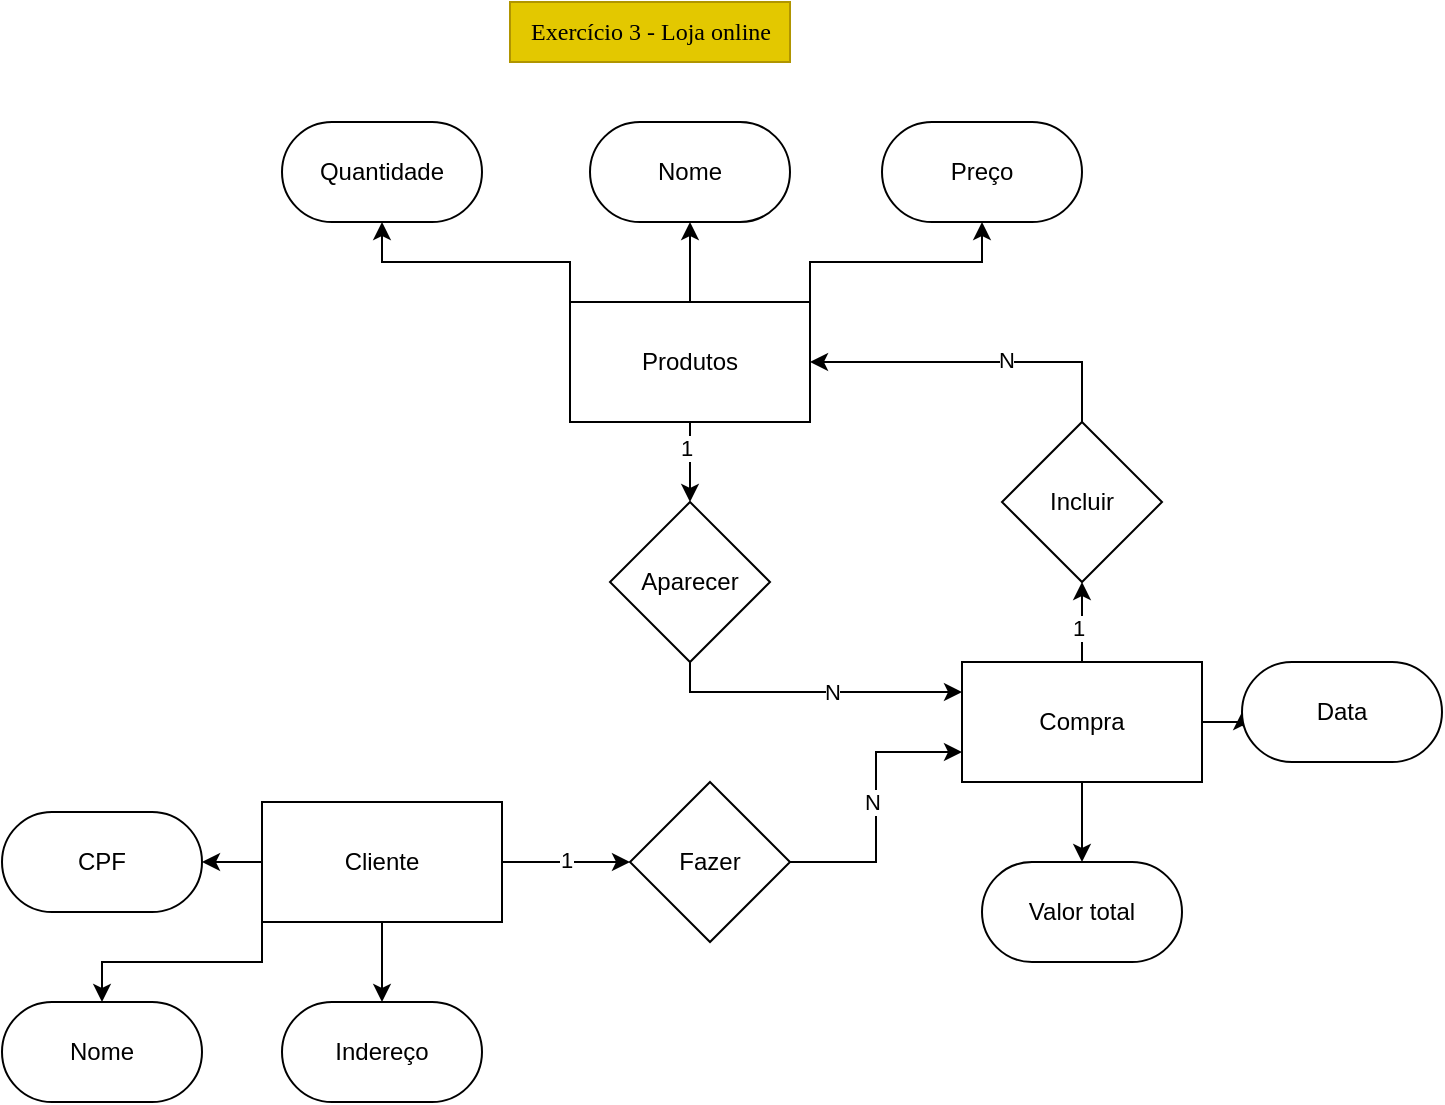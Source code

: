 <mxfile version="28.2.3">
  <diagram name="Página-1" id="xxQU4-nbl_ospjVOprH_">
    <mxGraphModel grid="1" page="1" gridSize="10" guides="1" tooltips="1" connect="1" arrows="1" fold="1" pageScale="1" pageWidth="827" pageHeight="1169" math="0" shadow="0">
      <root>
        <mxCell id="0" />
        <mxCell id="1" parent="0" />
        <mxCell id="dRgMbz7djvlBiyrLqUlQ-2" value="Exercício 3 - Loja online" style="text;html=1;align=center;verticalAlign=middle;resizable=0;points=[];autosize=1;strokeColor=#B09500;fillColor=#e3c800;fontColor=#000000;fontFamily=Times New Roman;" vertex="1" parent="1">
          <mxGeometry x="344" y="40" width="140" height="30" as="geometry" />
        </mxCell>
        <mxCell id="dRgMbz7djvlBiyrLqUlQ-19" value="" style="edgeStyle=orthogonalEdgeStyle;rounded=0;orthogonalLoop=1;jettySize=auto;html=1;" edge="1" parent="1" source="dRgMbz7djvlBiyrLqUlQ-5" target="dRgMbz7djvlBiyrLqUlQ-11">
          <mxGeometry relative="1" as="geometry" />
        </mxCell>
        <mxCell id="dRgMbz7djvlBiyrLqUlQ-20" value="" style="edgeStyle=orthogonalEdgeStyle;rounded=0;orthogonalLoop=1;jettySize=auto;html=1;" edge="1" parent="1" source="dRgMbz7djvlBiyrLqUlQ-5" target="dRgMbz7djvlBiyrLqUlQ-12">
          <mxGeometry relative="1" as="geometry" />
        </mxCell>
        <mxCell id="dRgMbz7djvlBiyrLqUlQ-24" style="edgeStyle=orthogonalEdgeStyle;rounded=0;orthogonalLoop=1;jettySize=auto;html=1;exitX=0;exitY=1;exitDx=0;exitDy=0;entryX=0.5;entryY=0;entryDx=0;entryDy=0;" edge="1" parent="1" source="dRgMbz7djvlBiyrLqUlQ-5" target="dRgMbz7djvlBiyrLqUlQ-13">
          <mxGeometry relative="1" as="geometry" />
        </mxCell>
        <mxCell id="dRgMbz7djvlBiyrLqUlQ-34" value="" style="edgeStyle=orthogonalEdgeStyle;rounded=0;orthogonalLoop=1;jettySize=auto;html=1;" edge="1" parent="1" source="dRgMbz7djvlBiyrLqUlQ-5" target="dRgMbz7djvlBiyrLqUlQ-27">
          <mxGeometry relative="1" as="geometry" />
        </mxCell>
        <mxCell id="dRgMbz7djvlBiyrLqUlQ-36" value="1" style="edgeLabel;html=1;align=center;verticalAlign=middle;resizable=0;points=[];" connectable="0" vertex="1" parent="dRgMbz7djvlBiyrLqUlQ-34">
          <mxGeometry x="-0.019" y="-2" relative="1" as="geometry">
            <mxPoint y="-3" as="offset" />
          </mxGeometry>
        </mxCell>
        <mxCell id="dRgMbz7djvlBiyrLqUlQ-5" value="Cliente" style="whiteSpace=wrap;html=1;" vertex="1" parent="1">
          <mxGeometry x="220" y="440" width="120" height="60" as="geometry" />
        </mxCell>
        <mxCell id="dRgMbz7djvlBiyrLqUlQ-21" value="" style="edgeStyle=orthogonalEdgeStyle;rounded=0;orthogonalLoop=1;jettySize=auto;html=1;" edge="1" parent="1" source="dRgMbz7djvlBiyrLqUlQ-6" target="dRgMbz7djvlBiyrLqUlQ-8">
          <mxGeometry relative="1" as="geometry" />
        </mxCell>
        <mxCell id="dRgMbz7djvlBiyrLqUlQ-22" style="edgeStyle=orthogonalEdgeStyle;rounded=0;orthogonalLoop=1;jettySize=auto;html=1;exitX=1;exitY=0;exitDx=0;exitDy=0;entryX=0.5;entryY=1;entryDx=0;entryDy=0;" edge="1" parent="1" source="dRgMbz7djvlBiyrLqUlQ-6" target="dRgMbz7djvlBiyrLqUlQ-9">
          <mxGeometry relative="1" as="geometry" />
        </mxCell>
        <mxCell id="dRgMbz7djvlBiyrLqUlQ-23" style="edgeStyle=orthogonalEdgeStyle;rounded=0;orthogonalLoop=1;jettySize=auto;html=1;exitX=0;exitY=0;exitDx=0;exitDy=0;entryX=0.5;entryY=1;entryDx=0;entryDy=0;" edge="1" parent="1" source="dRgMbz7djvlBiyrLqUlQ-6" target="dRgMbz7djvlBiyrLqUlQ-10">
          <mxGeometry relative="1" as="geometry" />
        </mxCell>
        <mxCell id="dRgMbz7djvlBiyrLqUlQ-41" value="" style="edgeStyle=orthogonalEdgeStyle;rounded=0;orthogonalLoop=1;jettySize=auto;html=1;" edge="1" parent="1" source="dRgMbz7djvlBiyrLqUlQ-6" target="dRgMbz7djvlBiyrLqUlQ-38">
          <mxGeometry relative="1" as="geometry" />
        </mxCell>
        <mxCell id="dRgMbz7djvlBiyrLqUlQ-43" value="1" style="edgeLabel;html=1;align=center;verticalAlign=middle;resizable=0;points=[];" connectable="0" vertex="1" parent="dRgMbz7djvlBiyrLqUlQ-41">
          <mxGeometry x="-0.37" y="-2" relative="1" as="geometry">
            <mxPoint as="offset" />
          </mxGeometry>
        </mxCell>
        <mxCell id="dRgMbz7djvlBiyrLqUlQ-6" value="Produtos" style="whiteSpace=wrap;html=1;" vertex="1" parent="1">
          <mxGeometry x="374" y="190" width="120" height="60" as="geometry" />
        </mxCell>
        <mxCell id="dRgMbz7djvlBiyrLqUlQ-8" value="Nome" style="rounded=1;whiteSpace=wrap;html=1;arcSize=50;" vertex="1" parent="1">
          <mxGeometry x="384" y="100" width="100" height="50" as="geometry" />
        </mxCell>
        <mxCell id="dRgMbz7djvlBiyrLqUlQ-9" value="Preço" style="rounded=1;whiteSpace=wrap;html=1;arcSize=50;" vertex="1" parent="1">
          <mxGeometry x="530" y="100" width="100" height="50" as="geometry" />
        </mxCell>
        <mxCell id="dRgMbz7djvlBiyrLqUlQ-10" value="Quantidade" style="rounded=1;whiteSpace=wrap;html=1;arcSize=50;" vertex="1" parent="1">
          <mxGeometry x="230" y="100" width="100" height="50" as="geometry" />
        </mxCell>
        <mxCell id="dRgMbz7djvlBiyrLqUlQ-11" value="Indereço" style="rounded=1;whiteSpace=wrap;html=1;arcSize=50;" vertex="1" parent="1">
          <mxGeometry x="230" y="540" width="100" height="50" as="geometry" />
        </mxCell>
        <mxCell id="dRgMbz7djvlBiyrLqUlQ-12" value="CPF" style="rounded=1;whiteSpace=wrap;html=1;arcSize=50;" vertex="1" parent="1">
          <mxGeometry x="90" y="445" width="100" height="50" as="geometry" />
        </mxCell>
        <mxCell id="dRgMbz7djvlBiyrLqUlQ-13" value="Nome" style="rounded=1;whiteSpace=wrap;html=1;arcSize=50;" vertex="1" parent="1">
          <mxGeometry x="90" y="540" width="100" height="50" as="geometry" />
        </mxCell>
        <mxCell id="dRgMbz7djvlBiyrLqUlQ-17" value="" style="edgeStyle=orthogonalEdgeStyle;rounded=0;orthogonalLoop=1;jettySize=auto;html=1;" edge="1" parent="1" source="dRgMbz7djvlBiyrLqUlQ-14" target="dRgMbz7djvlBiyrLqUlQ-16">
          <mxGeometry relative="1" as="geometry" />
        </mxCell>
        <mxCell id="dRgMbz7djvlBiyrLqUlQ-18" value="" style="edgeStyle=orthogonalEdgeStyle;rounded=0;orthogonalLoop=1;jettySize=auto;html=1;" edge="1" parent="1" source="dRgMbz7djvlBiyrLqUlQ-14" target="dRgMbz7djvlBiyrLqUlQ-15">
          <mxGeometry relative="1" as="geometry" />
        </mxCell>
        <mxCell id="dRgMbz7djvlBiyrLqUlQ-30" value="" style="edgeStyle=orthogonalEdgeStyle;rounded=0;orthogonalLoop=1;jettySize=auto;html=1;" edge="1" parent="1" source="dRgMbz7djvlBiyrLqUlQ-14" target="dRgMbz7djvlBiyrLqUlQ-28">
          <mxGeometry relative="1" as="geometry" />
        </mxCell>
        <mxCell id="dRgMbz7djvlBiyrLqUlQ-32" value="1" style="edgeLabel;html=1;align=center;verticalAlign=middle;resizable=0;points=[];" connectable="0" vertex="1" parent="dRgMbz7djvlBiyrLqUlQ-30">
          <mxGeometry x="0.04" y="-2" relative="1" as="geometry">
            <mxPoint x="-4" y="4" as="offset" />
          </mxGeometry>
        </mxCell>
        <mxCell id="dRgMbz7djvlBiyrLqUlQ-14" value="Compra" style="whiteSpace=wrap;html=1;" vertex="1" parent="1">
          <mxGeometry x="570" y="370" width="120" height="60" as="geometry" />
        </mxCell>
        <mxCell id="dRgMbz7djvlBiyrLqUlQ-15" value="Data" style="rounded=1;whiteSpace=wrap;html=1;arcSize=50;" vertex="1" parent="1">
          <mxGeometry x="710" y="370" width="100" height="50" as="geometry" />
        </mxCell>
        <mxCell id="dRgMbz7djvlBiyrLqUlQ-16" value="Valor total" style="rounded=1;whiteSpace=wrap;html=1;arcSize=50;" vertex="1" parent="1">
          <mxGeometry x="580" y="470" width="100" height="50" as="geometry" />
        </mxCell>
        <mxCell id="dRgMbz7djvlBiyrLqUlQ-35" value="" style="edgeStyle=orthogonalEdgeStyle;rounded=0;orthogonalLoop=1;jettySize=auto;html=1;entryX=0;entryY=0.75;entryDx=0;entryDy=0;" edge="1" parent="1" source="dRgMbz7djvlBiyrLqUlQ-27" target="dRgMbz7djvlBiyrLqUlQ-14">
          <mxGeometry relative="1" as="geometry">
            <mxPoint x="570" y="470" as="targetPoint" />
          </mxGeometry>
        </mxCell>
        <mxCell id="dRgMbz7djvlBiyrLqUlQ-37" value="N" style="edgeLabel;html=1;align=center;verticalAlign=middle;resizable=0;points=[];" connectable="0" vertex="1" parent="dRgMbz7djvlBiyrLqUlQ-35">
          <mxGeometry x="0.033" y="-1" relative="1" as="geometry">
            <mxPoint x="-3" as="offset" />
          </mxGeometry>
        </mxCell>
        <mxCell id="dRgMbz7djvlBiyrLqUlQ-27" value="Fazer" style="rhombus;whiteSpace=wrap;html=1;" vertex="1" parent="1">
          <mxGeometry x="404" y="430" width="80" height="80" as="geometry" />
        </mxCell>
        <mxCell id="dRgMbz7djvlBiyrLqUlQ-31" style="edgeStyle=orthogonalEdgeStyle;rounded=0;orthogonalLoop=1;jettySize=auto;html=1;exitX=0.5;exitY=0;exitDx=0;exitDy=0;entryX=1;entryY=0.5;entryDx=0;entryDy=0;" edge="1" parent="1" source="dRgMbz7djvlBiyrLqUlQ-28" target="dRgMbz7djvlBiyrLqUlQ-6">
          <mxGeometry relative="1" as="geometry" />
        </mxCell>
        <mxCell id="dRgMbz7djvlBiyrLqUlQ-33" value="N" style="edgeLabel;html=1;align=center;verticalAlign=middle;resizable=0;points=[];" connectable="0" vertex="1" parent="dRgMbz7djvlBiyrLqUlQ-31">
          <mxGeometry x="-0.181" y="-1" relative="1" as="geometry">
            <mxPoint as="offset" />
          </mxGeometry>
        </mxCell>
        <mxCell id="dRgMbz7djvlBiyrLqUlQ-28" value="Incluir" style="rhombus;whiteSpace=wrap;html=1;" vertex="1" parent="1">
          <mxGeometry x="590" y="250" width="80" height="80" as="geometry" />
        </mxCell>
        <mxCell id="dRgMbz7djvlBiyrLqUlQ-42" style="edgeStyle=orthogonalEdgeStyle;rounded=0;orthogonalLoop=1;jettySize=auto;html=1;exitX=0.5;exitY=1;exitDx=0;exitDy=0;entryX=0;entryY=0.25;entryDx=0;entryDy=0;" edge="1" parent="1" source="dRgMbz7djvlBiyrLqUlQ-38" target="dRgMbz7djvlBiyrLqUlQ-14">
          <mxGeometry relative="1" as="geometry">
            <Array as="points">
              <mxPoint x="434" y="385" />
            </Array>
          </mxGeometry>
        </mxCell>
        <mxCell id="dRgMbz7djvlBiyrLqUlQ-44" value="N" style="edgeLabel;html=1;align=center;verticalAlign=middle;resizable=0;points=[];" connectable="0" vertex="1" parent="dRgMbz7djvlBiyrLqUlQ-42">
          <mxGeometry x="0.137" y="3" relative="1" as="geometry">
            <mxPoint y="3" as="offset" />
          </mxGeometry>
        </mxCell>
        <mxCell id="dRgMbz7djvlBiyrLqUlQ-38" value="Aparecer" style="rhombus;whiteSpace=wrap;html=1;" vertex="1" parent="1">
          <mxGeometry x="394" y="290" width="80" height="80" as="geometry" />
        </mxCell>
      </root>
    </mxGraphModel>
  </diagram>
</mxfile>
